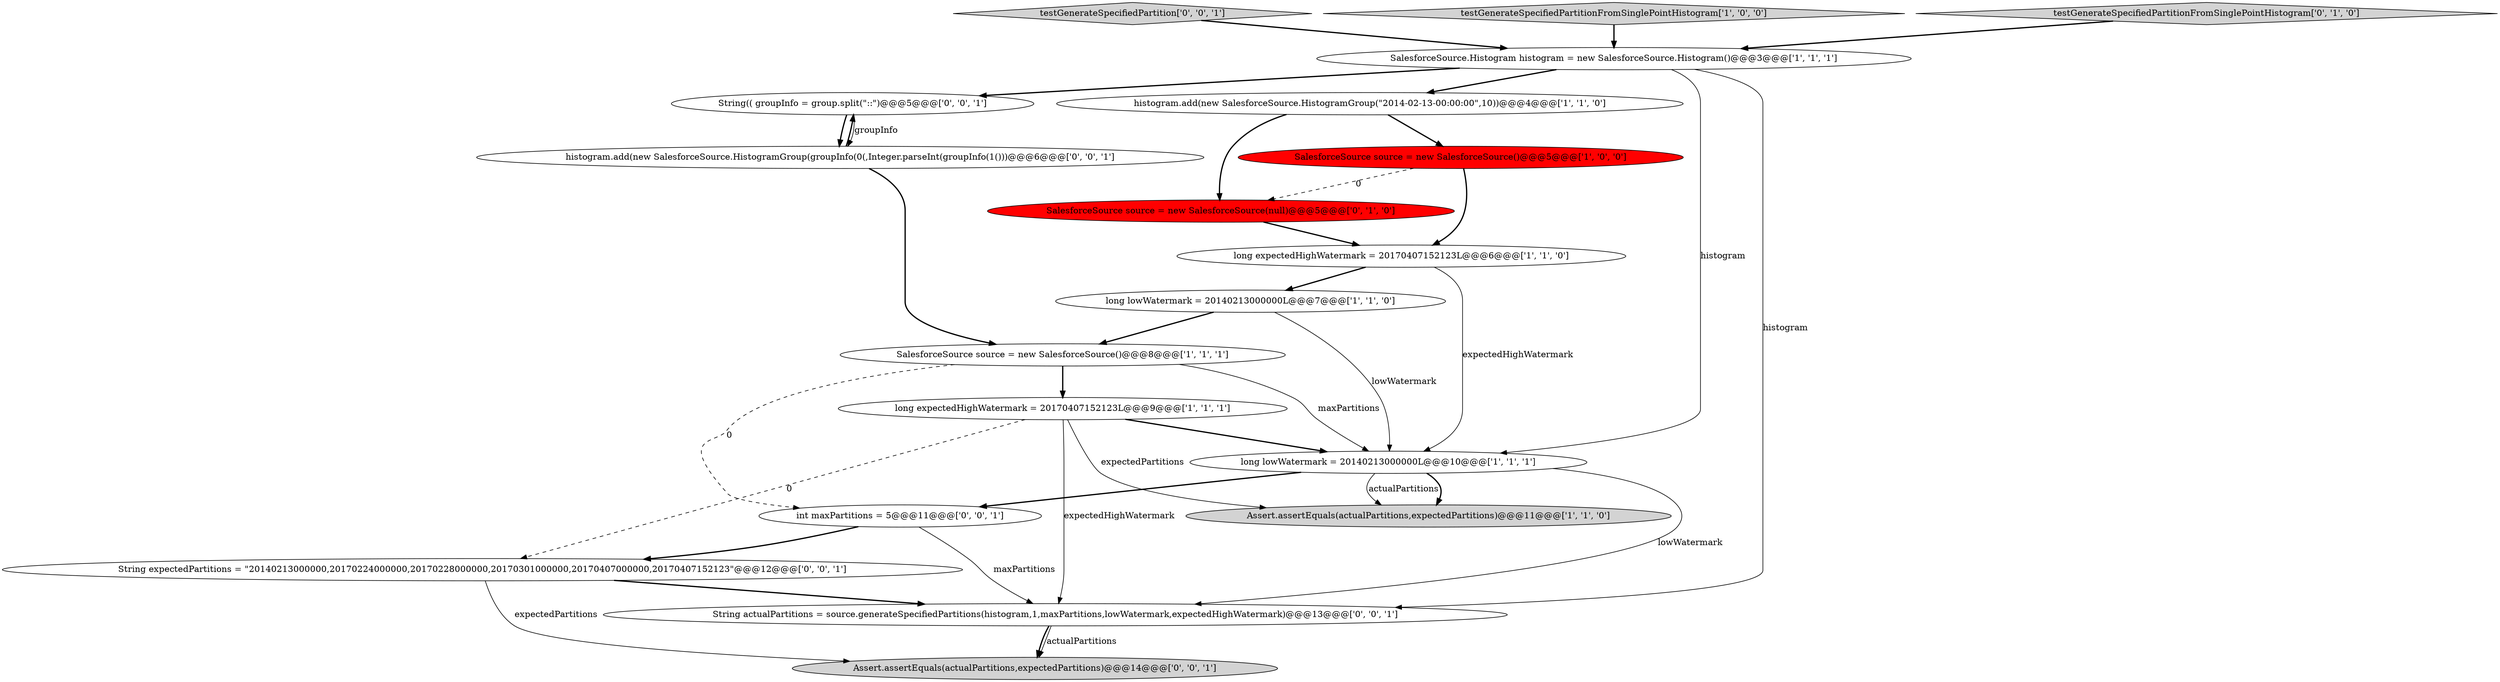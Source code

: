 digraph {
14 [style = filled, label = "testGenerateSpecifiedPartition['0', '0', '1']", fillcolor = lightgray, shape = diamond image = "AAA0AAABBB3BBB"];
7 [style = filled, label = "long lowWatermark = 20140213000000L@@@7@@@['1', '1', '0']", fillcolor = white, shape = ellipse image = "AAA0AAABBB1BBB"];
12 [style = filled, label = "histogram.add(new SalesforceSource.HistogramGroup(groupInfo(0(,Integer.parseInt(groupInfo(1()))@@@6@@@['0', '0', '1']", fillcolor = white, shape = ellipse image = "AAA0AAABBB3BBB"];
15 [style = filled, label = "String(( groupInfo = group.split(\"::\")@@@5@@@['0', '0', '1']", fillcolor = white, shape = ellipse image = "AAA0AAABBB3BBB"];
9 [style = filled, label = "SalesforceSource source = new SalesforceSource()@@@8@@@['1', '1', '1']", fillcolor = white, shape = ellipse image = "AAA0AAABBB1BBB"];
5 [style = filled, label = "testGenerateSpecifiedPartitionFromSinglePointHistogram['1', '0', '0']", fillcolor = lightgray, shape = diamond image = "AAA0AAABBB1BBB"];
16 [style = filled, label = "String expectedPartitions = \"20140213000000,20170224000000,20170228000000,20170301000000,20170407000000,20170407152123\"@@@12@@@['0', '0', '1']", fillcolor = white, shape = ellipse image = "AAA0AAABBB3BBB"];
1 [style = filled, label = "long expectedHighWatermark = 20170407152123L@@@9@@@['1', '1', '1']", fillcolor = white, shape = ellipse image = "AAA0AAABBB1BBB"];
10 [style = filled, label = "SalesforceSource source = new SalesforceSource(null)@@@5@@@['0', '1', '0']", fillcolor = red, shape = ellipse image = "AAA1AAABBB2BBB"];
17 [style = filled, label = "int maxPartitions = 5@@@11@@@['0', '0', '1']", fillcolor = white, shape = ellipse image = "AAA0AAABBB3BBB"];
2 [style = filled, label = "Assert.assertEquals(actualPartitions,expectedPartitions)@@@11@@@['1', '1', '0']", fillcolor = lightgray, shape = ellipse image = "AAA0AAABBB1BBB"];
3 [style = filled, label = "SalesforceSource source = new SalesforceSource()@@@5@@@['1', '0', '0']", fillcolor = red, shape = ellipse image = "AAA1AAABBB1BBB"];
13 [style = filled, label = "String actualPartitions = source.generateSpecifiedPartitions(histogram,1,maxPartitions,lowWatermark,expectedHighWatermark)@@@13@@@['0', '0', '1']", fillcolor = white, shape = ellipse image = "AAA0AAABBB3BBB"];
11 [style = filled, label = "testGenerateSpecifiedPartitionFromSinglePointHistogram['0', '1', '0']", fillcolor = lightgray, shape = diamond image = "AAA0AAABBB2BBB"];
6 [style = filled, label = "SalesforceSource.Histogram histogram = new SalesforceSource.Histogram()@@@3@@@['1', '1', '1']", fillcolor = white, shape = ellipse image = "AAA0AAABBB1BBB"];
4 [style = filled, label = "long lowWatermark = 20140213000000L@@@10@@@['1', '1', '1']", fillcolor = white, shape = ellipse image = "AAA0AAABBB1BBB"];
8 [style = filled, label = "long expectedHighWatermark = 20170407152123L@@@6@@@['1', '1', '0']", fillcolor = white, shape = ellipse image = "AAA0AAABBB1BBB"];
0 [style = filled, label = "histogram.add(new SalesforceSource.HistogramGroup(\"2014-02-13-00:00:00\",10))@@@4@@@['1', '1', '0']", fillcolor = white, shape = ellipse image = "AAA0AAABBB1BBB"];
18 [style = filled, label = "Assert.assertEquals(actualPartitions,expectedPartitions)@@@14@@@['0', '0', '1']", fillcolor = lightgray, shape = ellipse image = "AAA0AAABBB3BBB"];
4->2 [style = solid, label="actualPartitions"];
0->3 [style = bold, label=""];
1->4 [style = bold, label=""];
16->13 [style = bold, label=""];
4->17 [style = bold, label=""];
4->13 [style = solid, label="lowWatermark"];
17->13 [style = solid, label="maxPartitions"];
11->6 [style = bold, label=""];
7->4 [style = solid, label="lowWatermark"];
12->15 [style = bold, label=""];
6->0 [style = bold, label=""];
6->13 [style = solid, label="histogram"];
4->2 [style = bold, label=""];
1->2 [style = solid, label="expectedPartitions"];
12->9 [style = bold, label=""];
6->15 [style = bold, label=""];
8->7 [style = bold, label=""];
7->9 [style = bold, label=""];
13->18 [style = solid, label="actualPartitions"];
0->10 [style = bold, label=""];
15->12 [style = solid, label="groupInfo"];
5->6 [style = bold, label=""];
10->8 [style = bold, label=""];
9->4 [style = solid, label="maxPartitions"];
1->16 [style = dashed, label="0"];
3->8 [style = bold, label=""];
9->17 [style = dashed, label="0"];
8->4 [style = solid, label="expectedHighWatermark"];
1->13 [style = solid, label="expectedHighWatermark"];
6->4 [style = solid, label="histogram"];
16->18 [style = solid, label="expectedPartitions"];
15->12 [style = bold, label=""];
3->10 [style = dashed, label="0"];
9->1 [style = bold, label=""];
14->6 [style = bold, label=""];
17->16 [style = bold, label=""];
13->18 [style = bold, label=""];
}
